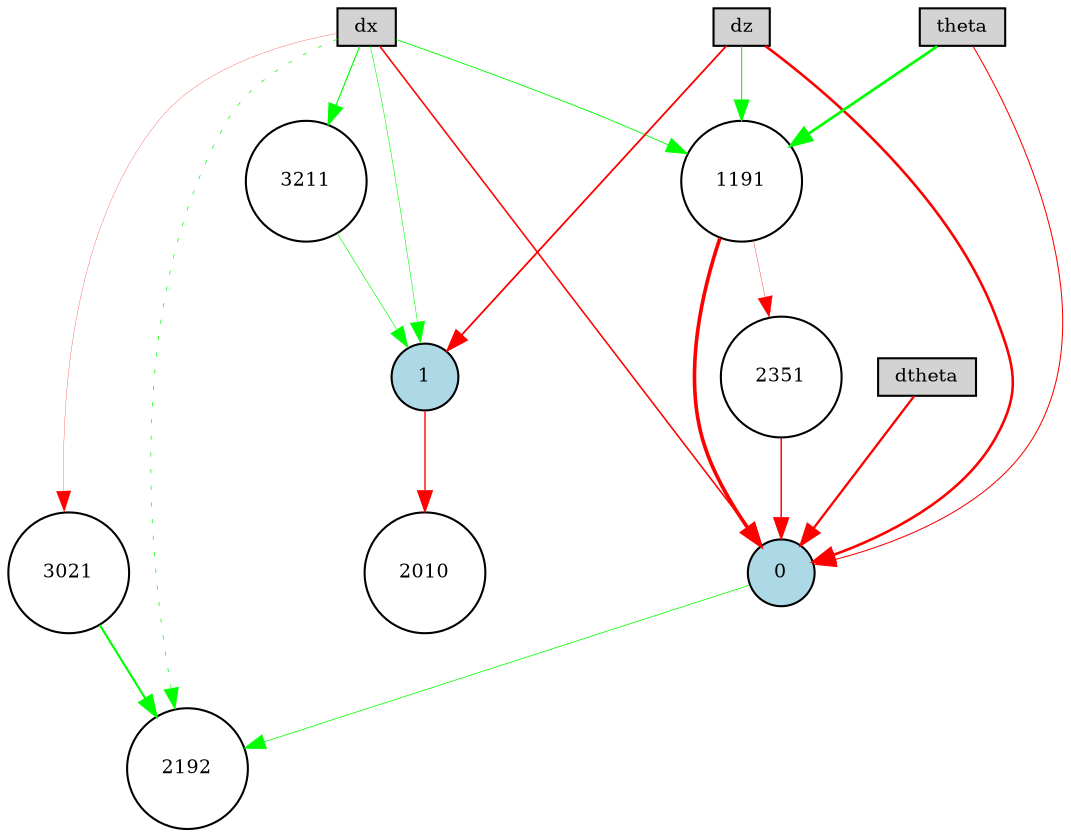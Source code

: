 digraph {
	node [fontsize=9 height=0.2 shape=circle width=0.2]
	dx [fillcolor=lightgray shape=box style=filled]
	dz [fillcolor=lightgray shape=box style=filled]
	theta [fillcolor=lightgray shape=box style=filled]
	dtheta [fillcolor=lightgray shape=box style=filled]
	0 [fillcolor=lightblue style=filled]
	1 [fillcolor=lightblue style=filled]
	1191 [fillcolor=white style=filled]
	3211 [fillcolor=white style=filled]
	3021 [fillcolor=white style=filled]
	2351 [fillcolor=white style=filled]
	2192 [fillcolor=white style=filled]
	2010 [fillcolor=white style=filled]
	dz -> 1 [color=red penwidth=0.8682391543080555 style=solid]
	theta -> 0 [color=red penwidth=0.49909375335556494 style=solid]
	dtheta -> 0 [color=red penwidth=1.1144949252861482 style=solid]
	dx -> 0 [color=red penwidth=0.7520689353715533 style=solid]
	theta -> 1191 [color=green penwidth=1.3073208488132806 style=solid]
	1191 -> 0 [color=red penwidth=1.743910553628031 style=solid]
	dx -> 1191 [color=green penwidth=0.435042250326632 style=solid]
	dz -> 0 [color=red penwidth=1.2511538654223626 style=solid]
	dz -> 1191 [color=green penwidth=0.5337399708102734 style=solid]
	1 -> 2010 [color=red penwidth=0.6533843494994273 style=solid]
	dx -> 2192 [color=green penwidth=0.350050847792724 style=dotted]
	1191 -> 2351 [color=red penwidth=0.17366904696455215 style=solid]
	2351 -> 0 [color=red penwidth=0.7120365840969572 style=solid]
	dx -> 1 [color=green penwidth=0.27310801215424185 style=solid]
	dx -> 3021 [color=red penwidth=0.12708542727792518 style=solid]
	3021 -> 2192 [color=green penwidth=1.0244176070498945 style=solid]
	dx -> 3211 [color=green penwidth=0.5627136923703067 style=solid]
	3211 -> 1 [color=green penwidth=0.3174925374937029 style=solid]
	0 -> 2192 [color=green penwidth=0.3703032015229897 style=solid]
}
